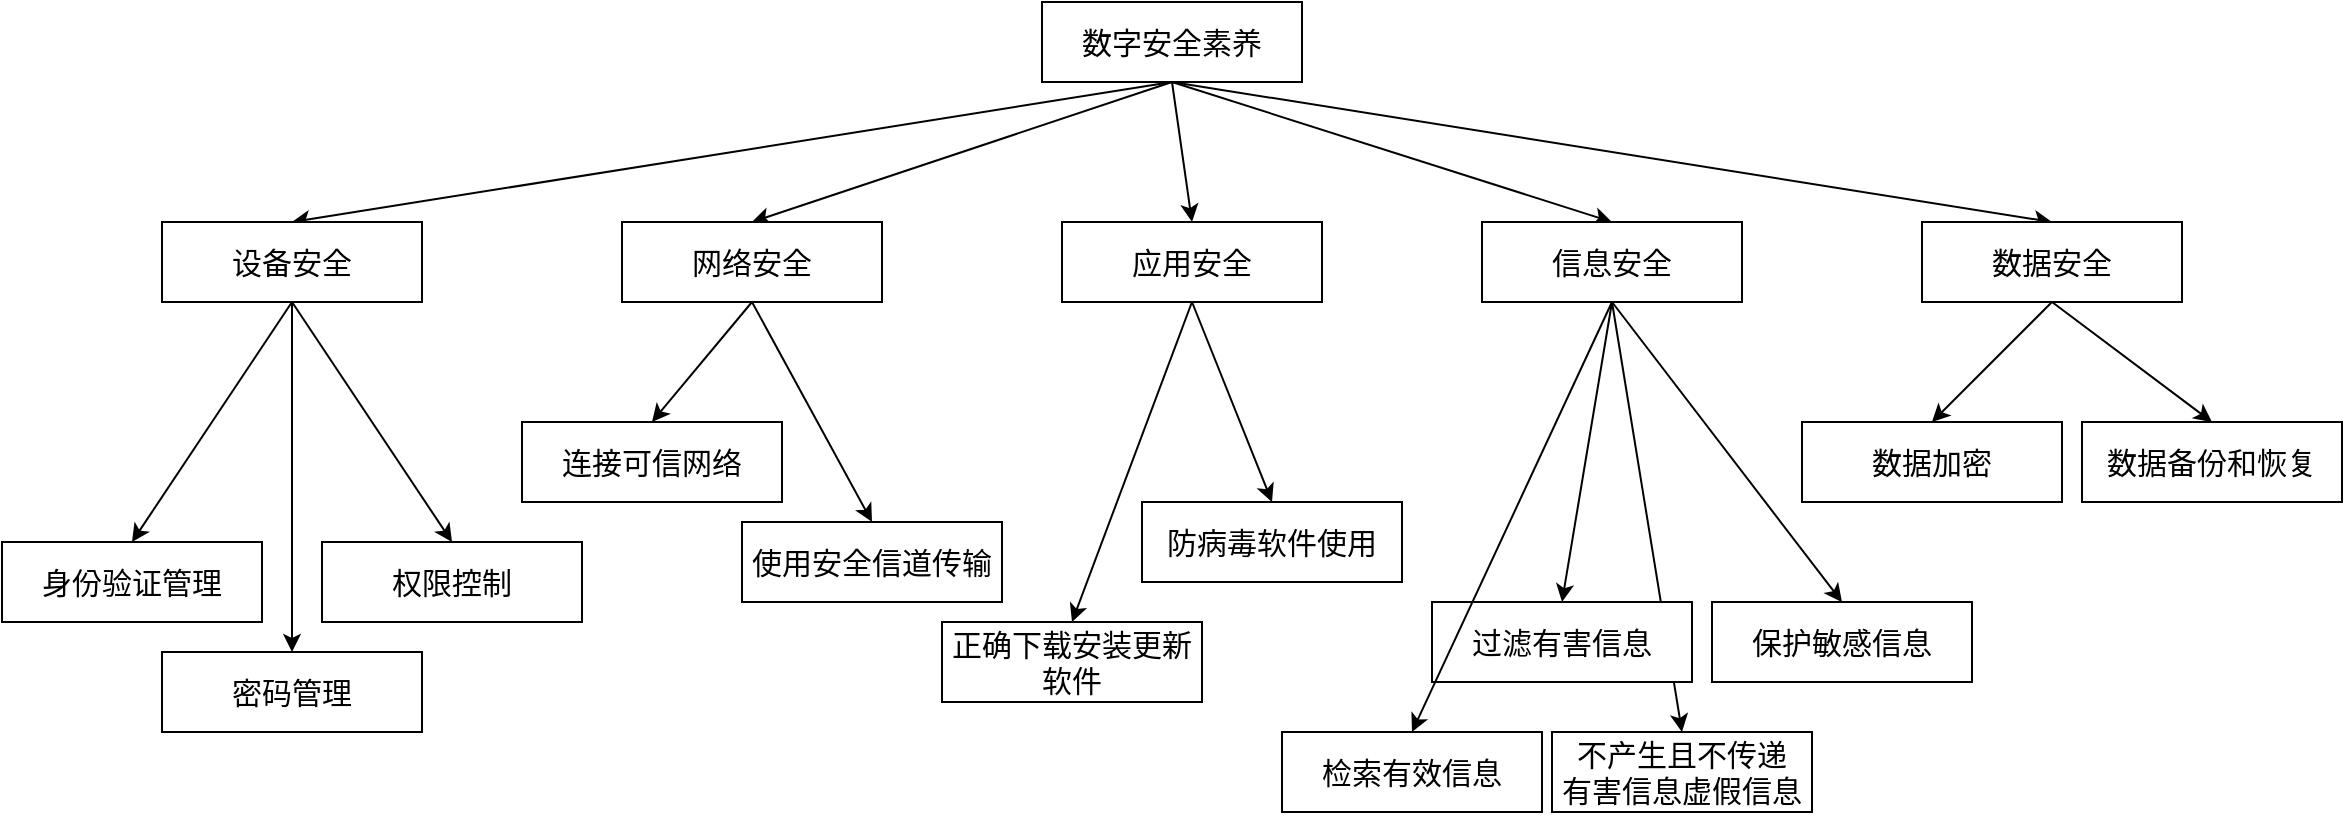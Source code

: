 <mxfile version="21.3.7" type="github">
  <diagram name="Page-1" id="10a91c8b-09ff-31b1-d368-03940ed4cc9e">
    <mxGraphModel dx="1235" dy="669" grid="1" gridSize="10" guides="1" tooltips="1" connect="1" arrows="1" fold="1" page="1" pageScale="1" pageWidth="1100" pageHeight="850" background="none" math="0" shadow="0">
      <root>
        <mxCell id="0" />
        <mxCell id="1" parent="0" />
        <mxCell id="FDhGqmkJ39EE4WDYJWKc-30" style="rounded=0;orthogonalLoop=1;jettySize=auto;html=1;entryX=0.5;entryY=0;entryDx=0;entryDy=0;exitX=0.5;exitY=1;exitDx=0;exitDy=0;" edge="1" parent="1" source="FDhGqmkJ39EE4WDYJWKc-1" target="FDhGqmkJ39EE4WDYJWKc-3">
          <mxGeometry relative="1" as="geometry" />
        </mxCell>
        <mxCell id="FDhGqmkJ39EE4WDYJWKc-31" style="rounded=0;orthogonalLoop=1;jettySize=auto;html=1;entryX=0.5;entryY=0;entryDx=0;entryDy=0;exitX=0.5;exitY=1;exitDx=0;exitDy=0;" edge="1" parent="1" source="FDhGqmkJ39EE4WDYJWKc-1" target="FDhGqmkJ39EE4WDYJWKc-2">
          <mxGeometry relative="1" as="geometry" />
        </mxCell>
        <mxCell id="FDhGqmkJ39EE4WDYJWKc-32" style="rounded=0;orthogonalLoop=1;jettySize=auto;html=1;entryX=0.5;entryY=0;entryDx=0;entryDy=0;exitX=0.5;exitY=1;exitDx=0;exitDy=0;" edge="1" parent="1" source="FDhGqmkJ39EE4WDYJWKc-1" target="FDhGqmkJ39EE4WDYJWKc-5">
          <mxGeometry relative="1" as="geometry" />
        </mxCell>
        <mxCell id="FDhGqmkJ39EE4WDYJWKc-33" style="rounded=0;orthogonalLoop=1;jettySize=auto;html=1;entryX=0.5;entryY=0;entryDx=0;entryDy=0;exitX=0.5;exitY=1;exitDx=0;exitDy=0;" edge="1" parent="1" source="FDhGqmkJ39EE4WDYJWKc-1" target="FDhGqmkJ39EE4WDYJWKc-4">
          <mxGeometry relative="1" as="geometry" />
        </mxCell>
        <mxCell id="FDhGqmkJ39EE4WDYJWKc-38" style="rounded=0;orthogonalLoop=1;jettySize=auto;html=1;entryX=0.5;entryY=0;entryDx=0;entryDy=0;exitX=0.5;exitY=1;exitDx=0;exitDy=0;" edge="1" parent="1" source="FDhGqmkJ39EE4WDYJWKc-1" target="FDhGqmkJ39EE4WDYJWKc-37">
          <mxGeometry relative="1" as="geometry" />
        </mxCell>
        <mxCell id="FDhGqmkJ39EE4WDYJWKc-1" value="数字安全素养" style="rounded=0;whiteSpace=wrap;html=1;fontSize=15;" vertex="1" parent="1">
          <mxGeometry x="600" y="40" width="130" height="40" as="geometry" />
        </mxCell>
        <mxCell id="FDhGqmkJ39EE4WDYJWKc-34" style="rounded=0;orthogonalLoop=1;jettySize=auto;html=1;entryX=0.5;entryY=0;entryDx=0;entryDy=0;exitX=0.5;exitY=1;exitDx=0;exitDy=0;" edge="1" parent="1" source="FDhGqmkJ39EE4WDYJWKc-2" target="FDhGqmkJ39EE4WDYJWKc-6">
          <mxGeometry relative="1" as="geometry" />
        </mxCell>
        <mxCell id="FDhGqmkJ39EE4WDYJWKc-35" style="rounded=0;orthogonalLoop=1;jettySize=auto;html=1;entryX=0.5;entryY=0;entryDx=0;entryDy=0;exitX=0.5;exitY=1;exitDx=0;exitDy=0;" edge="1" parent="1" source="FDhGqmkJ39EE4WDYJWKc-2" target="FDhGqmkJ39EE4WDYJWKc-14">
          <mxGeometry relative="1" as="geometry" />
        </mxCell>
        <mxCell id="FDhGqmkJ39EE4WDYJWKc-36" style="rounded=0;orthogonalLoop=1;jettySize=auto;html=1;entryX=0.5;entryY=0;entryDx=0;entryDy=0;exitX=0.5;exitY=1;exitDx=0;exitDy=0;" edge="1" parent="1" source="FDhGqmkJ39EE4WDYJWKc-2" target="FDhGqmkJ39EE4WDYJWKc-7">
          <mxGeometry relative="1" as="geometry" />
        </mxCell>
        <mxCell id="FDhGqmkJ39EE4WDYJWKc-2" value="设备安全" style="rounded=0;whiteSpace=wrap;html=1;fontSize=15;" vertex="1" parent="1">
          <mxGeometry x="160" y="150" width="130" height="40" as="geometry" />
        </mxCell>
        <mxCell id="FDhGqmkJ39EE4WDYJWKc-29" style="rounded=0;orthogonalLoop=1;jettySize=auto;html=1;entryX=0.5;entryY=0;entryDx=0;entryDy=0;exitX=0.5;exitY=1;exitDx=0;exitDy=0;" edge="1" parent="1" source="FDhGqmkJ39EE4WDYJWKc-3" target="FDhGqmkJ39EE4WDYJWKc-19">
          <mxGeometry relative="1" as="geometry" />
        </mxCell>
        <mxCell id="FDhGqmkJ39EE4WDYJWKc-45" style="rounded=0;orthogonalLoop=1;jettySize=auto;html=1;entryX=0.5;entryY=0;entryDx=0;entryDy=0;exitX=0.5;exitY=1;exitDx=0;exitDy=0;" edge="1" parent="1" source="FDhGqmkJ39EE4WDYJWKc-3" target="FDhGqmkJ39EE4WDYJWKc-44">
          <mxGeometry relative="1" as="geometry" />
        </mxCell>
        <mxCell id="FDhGqmkJ39EE4WDYJWKc-3" value="网络安全" style="rounded=0;whiteSpace=wrap;html=1;fontSize=15;" vertex="1" parent="1">
          <mxGeometry x="390" y="150" width="130" height="40" as="geometry" />
        </mxCell>
        <mxCell id="FDhGqmkJ39EE4WDYJWKc-26" style="rounded=0;orthogonalLoop=1;jettySize=auto;html=1;entryX=0.5;entryY=0;entryDx=0;entryDy=0;exitX=0.5;exitY=1;exitDx=0;exitDy=0;" edge="1" parent="1" source="FDhGqmkJ39EE4WDYJWKc-4" target="FDhGqmkJ39EE4WDYJWKc-8">
          <mxGeometry relative="1" as="geometry">
            <mxPoint x="750" y="240" as="targetPoint" />
          </mxGeometry>
        </mxCell>
        <mxCell id="FDhGqmkJ39EE4WDYJWKc-27" style="rounded=0;orthogonalLoop=1;jettySize=auto;html=1;entryX=0.5;entryY=0;entryDx=0;entryDy=0;exitX=0.5;exitY=1;exitDx=0;exitDy=0;" edge="1" parent="1" source="FDhGqmkJ39EE4WDYJWKc-4" target="FDhGqmkJ39EE4WDYJWKc-10">
          <mxGeometry relative="1" as="geometry">
            <mxPoint x="885" y="240" as="targetPoint" />
          </mxGeometry>
        </mxCell>
        <mxCell id="FDhGqmkJ39EE4WDYJWKc-28" style="rounded=0;orthogonalLoop=1;jettySize=auto;html=1;entryX=0.5;entryY=0;entryDx=0;entryDy=0;exitX=0.5;exitY=1;exitDx=0;exitDy=0;" edge="1" parent="1" source="FDhGqmkJ39EE4WDYJWKc-4" target="FDhGqmkJ39EE4WDYJWKc-9">
          <mxGeometry relative="1" as="geometry" />
        </mxCell>
        <mxCell id="FDhGqmkJ39EE4WDYJWKc-4" value="信息安全" style="rounded=0;whiteSpace=wrap;html=1;fontSize=15;" vertex="1" parent="1">
          <mxGeometry x="820" y="150" width="130" height="40" as="geometry" />
        </mxCell>
        <mxCell id="FDhGqmkJ39EE4WDYJWKc-17" style="orthogonalLoop=1;jettySize=auto;html=1;entryX=0.5;entryY=0;entryDx=0;entryDy=0;rounded=0;exitX=0.5;exitY=1;exitDx=0;exitDy=0;" edge="1" parent="1" source="FDhGqmkJ39EE4WDYJWKc-5" target="FDhGqmkJ39EE4WDYJWKc-15">
          <mxGeometry relative="1" as="geometry" />
        </mxCell>
        <mxCell id="FDhGqmkJ39EE4WDYJWKc-18" style="rounded=0;orthogonalLoop=1;jettySize=auto;html=1;entryX=0.5;entryY=0;entryDx=0;entryDy=0;exitX=0.5;exitY=1;exitDx=0;exitDy=0;" edge="1" parent="1" source="FDhGqmkJ39EE4WDYJWKc-5" target="FDhGqmkJ39EE4WDYJWKc-16">
          <mxGeometry relative="1" as="geometry" />
        </mxCell>
        <mxCell id="FDhGqmkJ39EE4WDYJWKc-5" value="应用安全" style="rounded=0;whiteSpace=wrap;html=1;fontSize=15;" vertex="1" parent="1">
          <mxGeometry x="610" y="150" width="130" height="40" as="geometry" />
        </mxCell>
        <mxCell id="FDhGqmkJ39EE4WDYJWKc-6" value="密码管理" style="rounded=0;whiteSpace=wrap;html=1;fontSize=15;" vertex="1" parent="1">
          <mxGeometry x="160" y="365" width="130" height="40" as="geometry" />
        </mxCell>
        <mxCell id="FDhGqmkJ39EE4WDYJWKc-7" value="身份验证管理" style="rounded=0;whiteSpace=wrap;html=1;fontSize=15;" vertex="1" parent="1">
          <mxGeometry x="80" y="310" width="130" height="40" as="geometry" />
        </mxCell>
        <mxCell id="FDhGqmkJ39EE4WDYJWKc-8" value="过滤有害信息" style="rounded=0;whiteSpace=wrap;html=1;fontSize=15;" vertex="1" parent="1">
          <mxGeometry x="795" y="340" width="130" height="40" as="geometry" />
        </mxCell>
        <mxCell id="FDhGqmkJ39EE4WDYJWKc-9" value="保护敏感信息" style="rounded=0;whiteSpace=wrap;html=1;fontSize=15;" vertex="1" parent="1">
          <mxGeometry x="935" y="340" width="130" height="40" as="geometry" />
        </mxCell>
        <mxCell id="FDhGqmkJ39EE4WDYJWKc-10" value="不产生且不传递&lt;br&gt;有害信息虚假信息" style="rounded=0;whiteSpace=wrap;html=1;fontSize=15;" vertex="1" parent="1">
          <mxGeometry x="855" y="405" width="130" height="40" as="geometry" />
        </mxCell>
        <mxCell id="FDhGqmkJ39EE4WDYJWKc-14" value="权限控制" style="rounded=0;whiteSpace=wrap;html=1;fontSize=15;" vertex="1" parent="1">
          <mxGeometry x="240" y="310" width="130" height="40" as="geometry" />
        </mxCell>
        <mxCell id="FDhGqmkJ39EE4WDYJWKc-15" value="正确下载安装更新软件" style="rounded=0;whiteSpace=wrap;html=1;fontSize=15;" vertex="1" parent="1">
          <mxGeometry x="550" y="350" width="130" height="40" as="geometry" />
        </mxCell>
        <mxCell id="FDhGqmkJ39EE4WDYJWKc-16" value="防病毒软件使用" style="rounded=0;whiteSpace=wrap;html=1;fontSize=15;" vertex="1" parent="1">
          <mxGeometry x="650" y="290" width="130" height="40" as="geometry" />
        </mxCell>
        <mxCell id="FDhGqmkJ39EE4WDYJWKc-19" value="连接可信网络" style="rounded=0;whiteSpace=wrap;html=1;fontSize=15;" vertex="1" parent="1">
          <mxGeometry x="340" y="250" width="130" height="40" as="geometry" />
        </mxCell>
        <mxCell id="FDhGqmkJ39EE4WDYJWKc-24" style="rounded=0;orthogonalLoop=1;jettySize=auto;html=1;entryX=0.5;entryY=0;entryDx=0;entryDy=0;exitX=0.5;exitY=1;exitDx=0;exitDy=0;" edge="1" parent="1" source="FDhGqmkJ39EE4WDYJWKc-4" target="FDhGqmkJ39EE4WDYJWKc-23">
          <mxGeometry relative="1" as="geometry">
            <mxPoint x="750" y="280" as="sourcePoint" />
          </mxGeometry>
        </mxCell>
        <mxCell id="FDhGqmkJ39EE4WDYJWKc-23" value="检索有效信息" style="rounded=0;whiteSpace=wrap;html=1;fontSize=15;" vertex="1" parent="1">
          <mxGeometry x="720" y="405" width="130" height="40" as="geometry" />
        </mxCell>
        <mxCell id="FDhGqmkJ39EE4WDYJWKc-42" style="rounded=0;orthogonalLoop=1;jettySize=auto;html=1;entryX=0.5;entryY=0;entryDx=0;entryDy=0;exitX=0.5;exitY=1;exitDx=0;exitDy=0;" edge="1" parent="1" source="FDhGqmkJ39EE4WDYJWKc-37" target="FDhGqmkJ39EE4WDYJWKc-40">
          <mxGeometry relative="1" as="geometry" />
        </mxCell>
        <mxCell id="FDhGqmkJ39EE4WDYJWKc-43" style="rounded=0;orthogonalLoop=1;jettySize=auto;html=1;entryX=0.5;entryY=0;entryDx=0;entryDy=0;exitX=0.5;exitY=1;exitDx=0;exitDy=0;" edge="1" parent="1" source="FDhGqmkJ39EE4WDYJWKc-37" target="FDhGqmkJ39EE4WDYJWKc-41">
          <mxGeometry relative="1" as="geometry" />
        </mxCell>
        <mxCell id="FDhGqmkJ39EE4WDYJWKc-37" value="数据安全" style="rounded=0;whiteSpace=wrap;html=1;fontSize=15;" vertex="1" parent="1">
          <mxGeometry x="1040" y="150" width="130" height="40" as="geometry" />
        </mxCell>
        <mxCell id="FDhGqmkJ39EE4WDYJWKc-40" value="数据加密" style="rounded=0;whiteSpace=wrap;html=1;fontSize=15;" vertex="1" parent="1">
          <mxGeometry x="980" y="250" width="130" height="40" as="geometry" />
        </mxCell>
        <mxCell id="FDhGqmkJ39EE4WDYJWKc-41" value="数据备份和恢复" style="rounded=0;whiteSpace=wrap;html=1;fontSize=15;" vertex="1" parent="1">
          <mxGeometry x="1120" y="250" width="130" height="40" as="geometry" />
        </mxCell>
        <mxCell id="FDhGqmkJ39EE4WDYJWKc-44" value="使用安全信道传输" style="rounded=0;whiteSpace=wrap;html=1;fontSize=15;" vertex="1" parent="1">
          <mxGeometry x="450" y="300" width="130" height="40" as="geometry" />
        </mxCell>
      </root>
    </mxGraphModel>
  </diagram>
</mxfile>
